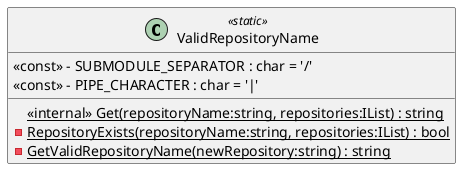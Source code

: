 @startuml
class ValidRepositoryName <<static>> {
    <<internal>> {static} Get(repositoryName:string, repositories:IList) : string
    {static} - RepositoryExists(repositoryName:string, repositories:IList) : bool
    {static} - GetValidRepositoryName(newRepository:string) : string
    <<const>> - SUBMODULE_SEPARATOR : char = '/'
    <<const>> - PIPE_CHARACTER : char = '|'
}
@enduml

